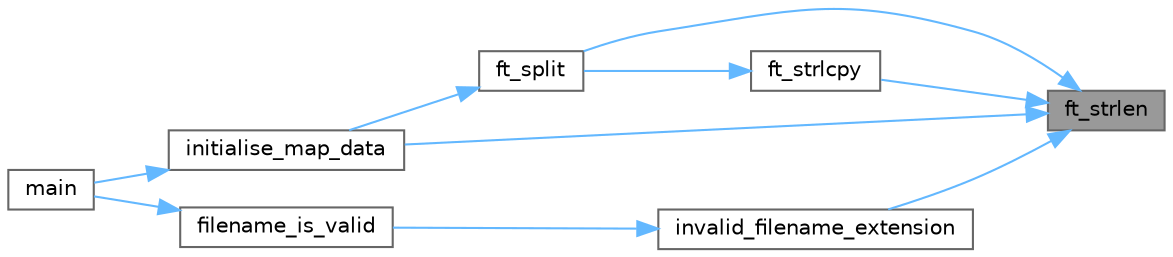 digraph "ft_strlen"
{
 // INTERACTIVE_SVG=YES
 // LATEX_PDF_SIZE
  bgcolor="transparent";
  edge [fontname=Helvetica,fontsize=10,labelfontname=Helvetica,labelfontsize=10];
  node [fontname=Helvetica,fontsize=10,shape=box,height=0.2,width=0.4];
  rankdir="RL";
  Node1 [label="ft_strlen",height=0.2,width=0.4,color="gray40", fillcolor="grey60", style="filled", fontcolor="black",tooltip="Calculates the length of a string."];
  Node1 -> Node2 [dir="back",color="steelblue1",style="solid"];
  Node2 [label="ft_split",height=0.2,width=0.4,color="grey40", fillcolor="white", style="filled",URL="$ft__split_8c.html#aa65c9de65051c8c589286cf133c4a1f4",tooltip="Splits a string into an array of strings based on a given delimiter."];
  Node2 -> Node3 [dir="back",color="steelblue1",style="solid"];
  Node3 [label="initialise_map_data",height=0.2,width=0.4,color="grey40", fillcolor="white", style="filled",URL="$draw__map__utils_8c.html#a5fa910f318c64f5de1f230726dfe8540",tooltip="Initializes map data."];
  Node3 -> Node4 [dir="back",color="steelblue1",style="solid"];
  Node4 [label="main",height=0.2,width=0.4,color="grey40", fillcolor="white", style="filled",URL="$main_8c.html#a3c04138a5bfe5d72780bb7e82a18e627",tooltip=" "];
  Node1 -> Node5 [dir="back",color="steelblue1",style="solid"];
  Node5 [label="ft_strlcpy",height=0.2,width=0.4,color="grey40", fillcolor="white", style="filled",URL="$ft__strlcpy_8c.html#a12f759eb9793cf306fede66d0b7de0fc",tooltip="Copy a string to a destination buffer with a specified maximum size."];
  Node5 -> Node2 [dir="back",color="steelblue1",style="solid"];
  Node1 -> Node3 [dir="back",color="steelblue1",style="solid"];
  Node1 -> Node6 [dir="back",color="steelblue1",style="solid"];
  Node6 [label="invalid_filename_extension",height=0.2,width=0.4,color="grey40", fillcolor="white", style="filled",URL="$error__handling_8c.html#a1f0692484a3f086b1ea42551ac0c2415",tooltip="Checks if the given filename has a valid extension."];
  Node6 -> Node7 [dir="back",color="steelblue1",style="solid"];
  Node7 [label="filename_is_valid",height=0.2,width=0.4,color="grey40", fillcolor="white", style="filled",URL="$error__handling_8c.html#a287e1eb420c186ddb3ca11b0d5b6cab4",tooltip="Checks if the given filename is valid."];
  Node7 -> Node4 [dir="back",color="steelblue1",style="solid"];
}
